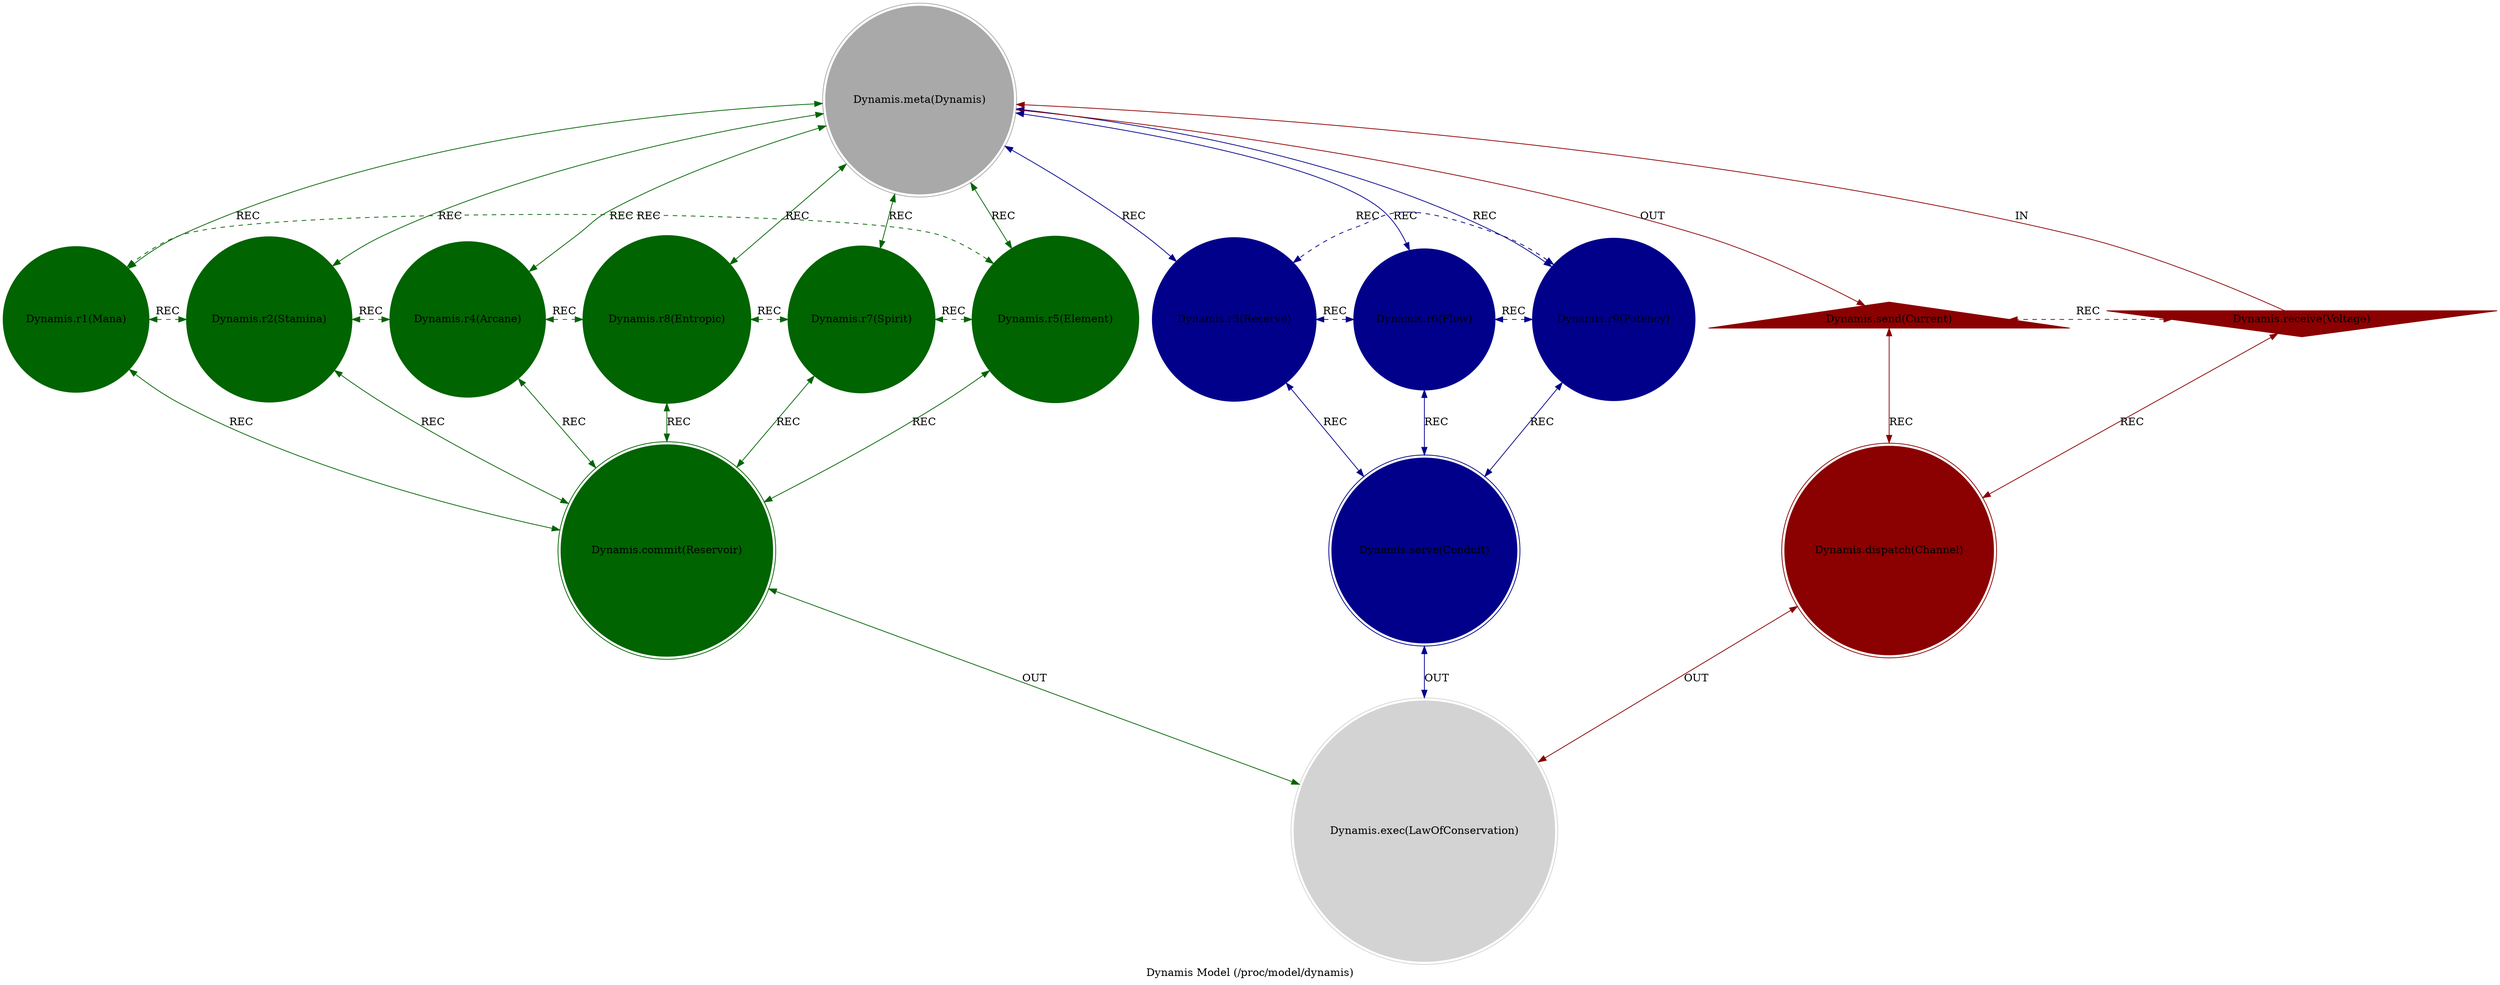 strict digraph DynamisModel {
    style = filled;
    color = lightgray;
    node [shape = circle; style = filled; color = lightgreen;];
    edge [color = darkgray;];
    label = "Dynamis Model (/proc/model/dynamis)";
    comment = "TODO";
    
    spark_0_dynamis_model_t [label = "Dynamis.meta(Dynamis)";comment = "Abstract: The fundamental nature of energetic resources.";shape = doublecircle;color = darkgray;];
    spark_1_dynamis_model_t [label = "Dynamis.r1(Mana)";comment = "Initiation: TODO";color = darkgreen;];
    spark_2_dynamis_model_t [label = "Dynamis.r2(Stamina)";comment = "Response: TODO";color = darkgreen;];
    spark_4_dynamis_model_t [label = "Dynamis.r4(Arcane)";comment = "Integration: TODO";color = darkgreen;];
    spark_8_dynamis_model_t [label = "Dynamis.r8(Entropic)";comment = "Reflection: TODO";color = darkgreen;];
    spark_7_dynamis_model_t [label = "Dynamis.r7(Spirit)";comment = "Consolidation: TODO";color = darkgreen;];
    spark_5_dynamis_model_t [label = "Dynamis.r5(Element)";comment = "Propagation: TODO";color = darkgreen;];
    spark_3_dynamis_model_t [label = "Dynamis.r3(Reserve)";comment = "Thesis: TODO";color = darkblue;];
    spark_6_dynamis_model_t [label = "Dynamis.r6(Flow)";comment = "Antithesis: TODO";color = darkblue;];
    spark_9_dynamis_model_t [label = "Dynamis.r9(Potency)";comment = "Synthesis: TODO";color = darkblue;];
    spark_a_dynamis_model_t [label = "Dynamis.receive(Voltage)";comment = "Potential: The continous in-flow rate of unmanifested energy. Stored, unexpressed energy.";shape = invtriangle;color = darkred;];
    spark_b_dynamis_model_t [label = "Dynamis.send(Current)";comment = "Manifest: Energy in motion, doing work.";shape = triangle;color = darkred;];
    spark_c_dynamis_model_t [label = "Dynamis.dispatch(Channel)";comment = "Why-Who: TODO";shape = doublecircle;color = darkred;];
    spark_d_dynamis_model_t [label = "Dynamis.commit(Reservoir)";comment = "What-How: TODO";shape = doublecircle;color = darkgreen;];
    spark_e_dynamis_model_t [label = "Dynamis.serve(Conduit)";comment = "When-Where: TODO";shape = doublecircle;color = darkblue;];
    spark_f_dynamis_model_t [label = "Dynamis.exec(LawOfConservation)";comment = "Which-Closure: TODO";shape = doublecircle;color = lightgray;];
    
    spark_a_dynamis_model_t -> spark_0_dynamis_model_t [label = "IN"; comment = "todo"; color = darkred; constraint = false;];
    spark_0_dynamis_model_t -> spark_b_dynamis_model_t [label = "OUT"; comment = "todo"; color = darkred;];
    spark_0_dynamis_model_t -> spark_3_dynamis_model_t [label = "REC"; comment = "todo"; color = darkblue; dir = both;];
    spark_0_dynamis_model_t -> spark_6_dynamis_model_t [label = "REC"; comment = "todo"; color = darkblue; dir = both;];
    spark_0_dynamis_model_t -> spark_9_dynamis_model_t [label = "REC"; comment = "todo"; color = darkblue; dir = both;];
    spark_0_dynamis_model_t -> spark_1_dynamis_model_t [label = "REC"; comment = "todo"; color = darkgreen; dir = both;];
    spark_0_dynamis_model_t -> spark_2_dynamis_model_t [label = "REC"; comment = "todo"; color = darkgreen; dir = both;];
    spark_0_dynamis_model_t -> spark_4_dynamis_model_t [label = "REC"; comment = "todo"; color = darkgreen; dir = both;];
    spark_0_dynamis_model_t -> spark_8_dynamis_model_t [label = "REC"; comment = "todo"; color = darkgreen; dir = both;];
    spark_0_dynamis_model_t -> spark_7_dynamis_model_t [label = "REC"; comment = "todo"; color = darkgreen; dir = both;];
    spark_0_dynamis_model_t -> spark_5_dynamis_model_t [label = "REC"; comment = "todo"; color = darkgreen; dir = both;];
    
    spark_a_dynamis_model_t -> spark_c_dynamis_model_t [label = "REC"; comment = "todo"; color = darkred; dir = both;];
    spark_b_dynamis_model_t -> spark_c_dynamis_model_t [label = "REC"; comment = "todo"; color = darkred; dir = both;];
    spark_1_dynamis_model_t -> spark_d_dynamis_model_t [label = "REC"; comment = "todo"; color = darkgreen; dir = both;];
    spark_2_dynamis_model_t -> spark_d_dynamis_model_t [label = "REC"; comment = "todo"; color = darkgreen; dir = both;];
    spark_4_dynamis_model_t -> spark_d_dynamis_model_t [label = "REC"; comment = "todo"; color = darkgreen; dir = both;];
    spark_8_dynamis_model_t -> spark_d_dynamis_model_t [label = "REC"; comment = "todo"; color = darkgreen; dir = both;];
    spark_7_dynamis_model_t -> spark_d_dynamis_model_t [label = "REC"; comment = "todo"; color = darkgreen; dir = both;];
    spark_5_dynamis_model_t -> spark_d_dynamis_model_t [label = "REC"; comment = "todo"; color = darkgreen; dir = both;];
    spark_3_dynamis_model_t -> spark_e_dynamis_model_t [label = "REC"; comment = "todo"; color = darkblue; dir = both;];
    spark_6_dynamis_model_t -> spark_e_dynamis_model_t [label = "REC"; comment = "todo"; color = darkblue; dir = both;];
    spark_9_dynamis_model_t -> spark_e_dynamis_model_t [label = "REC"; comment = "todo"; color = darkblue; dir = both;];
    
    spark_1_dynamis_model_t -> spark_2_dynamis_model_t [label = "REC"; comment = "todo"; color = darkgreen; dir = both; style = dashed; constraint = false;];
    spark_2_dynamis_model_t -> spark_4_dynamis_model_t [label = "REC"; comment = "todo"; color = darkgreen; dir = both; style = dashed; constraint = false;];
    spark_4_dynamis_model_t -> spark_8_dynamis_model_t [label = "REC"; comment = "todo"; color = darkgreen; dir = both; style = dashed; constraint = false;];
    spark_8_dynamis_model_t -> spark_7_dynamis_model_t [label = "REC"; comment = "todo"; color = darkgreen; dir = both; style = dashed; constraint = false;];
    spark_7_dynamis_model_t -> spark_5_dynamis_model_t [label = "REC"; comment = "todo"; color = darkgreen; dir = both; style = dashed; constraint = false;];
    spark_5_dynamis_model_t -> spark_1_dynamis_model_t [label = "REC"; comment = "todo"; color = darkgreen; dir = both; style = dashed; constraint = false;];
    spark_3_dynamis_model_t -> spark_6_dynamis_model_t [label = "REC"; comment = "todo"; color = darkblue; dir = both; style = dashed; constraint = false;];
    spark_6_dynamis_model_t -> spark_9_dynamis_model_t [label = "REC"; comment = "todo"; color = darkblue; dir = both; style = dashed; constraint = false;];
    spark_9_dynamis_model_t -> spark_3_dynamis_model_t [label = "REC"; comment = "todo"; color = darkblue; dir = both; style = dashed; constraint = false;];
    spark_a_dynamis_model_t -> spark_b_dynamis_model_t [label = "REC"; comment = "todo"; color = darkred; dir = both; style = dashed; constraint = false;];
    
    spark_c_dynamis_model_t -> spark_f_dynamis_model_t [label = "OUT"; comment = "todo"; color = darkred; dir = both;];
    spark_d_dynamis_model_t -> spark_f_dynamis_model_t [label = "OUT"; comment = "todo"; color = darkgreen; dir = both;];
    spark_e_dynamis_model_t -> spark_f_dynamis_model_t [label = "OUT"; comment = "todo"; color = darkblue; dir = both;];
}